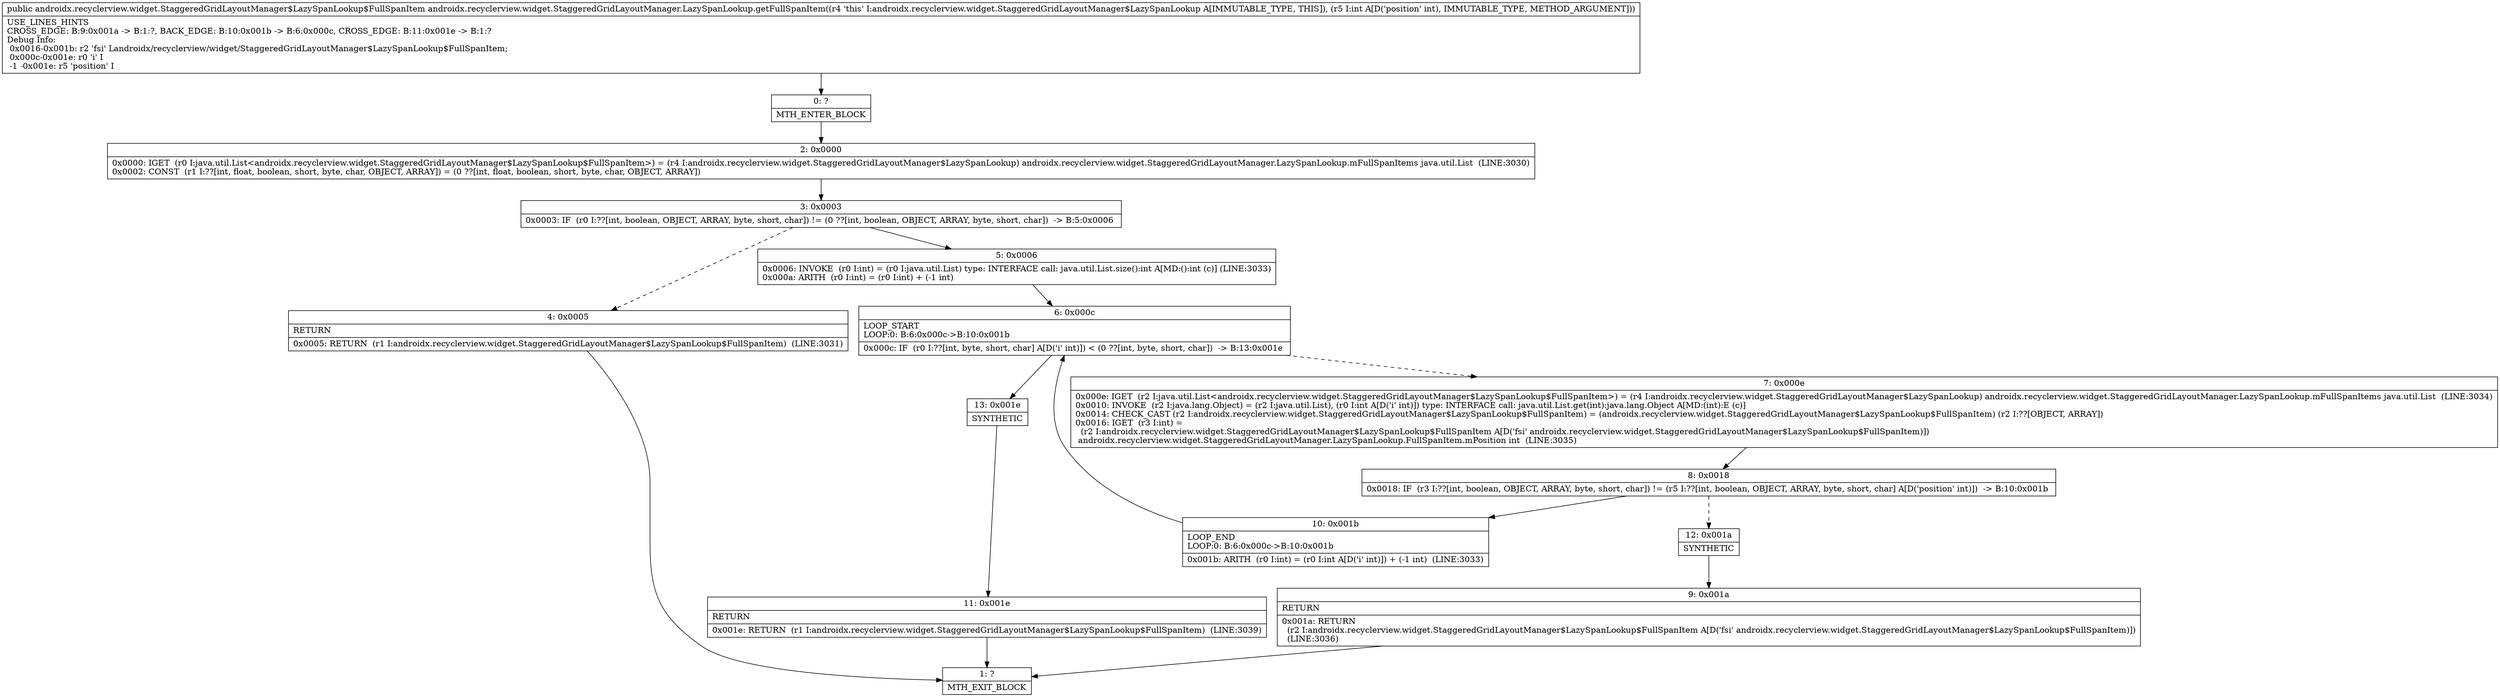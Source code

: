 digraph "CFG forandroidx.recyclerview.widget.StaggeredGridLayoutManager.LazySpanLookup.getFullSpanItem(I)Landroidx\/recyclerview\/widget\/StaggeredGridLayoutManager$LazySpanLookup$FullSpanItem;" {
Node_0 [shape=record,label="{0\:\ ?|MTH_ENTER_BLOCK\l}"];
Node_2 [shape=record,label="{2\:\ 0x0000|0x0000: IGET  (r0 I:java.util.List\<androidx.recyclerview.widget.StaggeredGridLayoutManager$LazySpanLookup$FullSpanItem\>) = (r4 I:androidx.recyclerview.widget.StaggeredGridLayoutManager$LazySpanLookup) androidx.recyclerview.widget.StaggeredGridLayoutManager.LazySpanLookup.mFullSpanItems java.util.List  (LINE:3030)\l0x0002: CONST  (r1 I:??[int, float, boolean, short, byte, char, OBJECT, ARRAY]) = (0 ??[int, float, boolean, short, byte, char, OBJECT, ARRAY]) \l}"];
Node_3 [shape=record,label="{3\:\ 0x0003|0x0003: IF  (r0 I:??[int, boolean, OBJECT, ARRAY, byte, short, char]) != (0 ??[int, boolean, OBJECT, ARRAY, byte, short, char])  \-\> B:5:0x0006 \l}"];
Node_4 [shape=record,label="{4\:\ 0x0005|RETURN\l|0x0005: RETURN  (r1 I:androidx.recyclerview.widget.StaggeredGridLayoutManager$LazySpanLookup$FullSpanItem)  (LINE:3031)\l}"];
Node_1 [shape=record,label="{1\:\ ?|MTH_EXIT_BLOCK\l}"];
Node_5 [shape=record,label="{5\:\ 0x0006|0x0006: INVOKE  (r0 I:int) = (r0 I:java.util.List) type: INTERFACE call: java.util.List.size():int A[MD:():int (c)] (LINE:3033)\l0x000a: ARITH  (r0 I:int) = (r0 I:int) + (\-1 int) \l}"];
Node_6 [shape=record,label="{6\:\ 0x000c|LOOP_START\lLOOP:0: B:6:0x000c\-\>B:10:0x001b\l|0x000c: IF  (r0 I:??[int, byte, short, char] A[D('i' int)]) \< (0 ??[int, byte, short, char])  \-\> B:13:0x001e \l}"];
Node_7 [shape=record,label="{7\:\ 0x000e|0x000e: IGET  (r2 I:java.util.List\<androidx.recyclerview.widget.StaggeredGridLayoutManager$LazySpanLookup$FullSpanItem\>) = (r4 I:androidx.recyclerview.widget.StaggeredGridLayoutManager$LazySpanLookup) androidx.recyclerview.widget.StaggeredGridLayoutManager.LazySpanLookup.mFullSpanItems java.util.List  (LINE:3034)\l0x0010: INVOKE  (r2 I:java.lang.Object) = (r2 I:java.util.List), (r0 I:int A[D('i' int)]) type: INTERFACE call: java.util.List.get(int):java.lang.Object A[MD:(int):E (c)]\l0x0014: CHECK_CAST (r2 I:androidx.recyclerview.widget.StaggeredGridLayoutManager$LazySpanLookup$FullSpanItem) = (androidx.recyclerview.widget.StaggeredGridLayoutManager$LazySpanLookup$FullSpanItem) (r2 I:??[OBJECT, ARRAY]) \l0x0016: IGET  (r3 I:int) = \l  (r2 I:androidx.recyclerview.widget.StaggeredGridLayoutManager$LazySpanLookup$FullSpanItem A[D('fsi' androidx.recyclerview.widget.StaggeredGridLayoutManager$LazySpanLookup$FullSpanItem)])\l androidx.recyclerview.widget.StaggeredGridLayoutManager.LazySpanLookup.FullSpanItem.mPosition int  (LINE:3035)\l}"];
Node_8 [shape=record,label="{8\:\ 0x0018|0x0018: IF  (r3 I:??[int, boolean, OBJECT, ARRAY, byte, short, char]) != (r5 I:??[int, boolean, OBJECT, ARRAY, byte, short, char] A[D('position' int)])  \-\> B:10:0x001b \l}"];
Node_10 [shape=record,label="{10\:\ 0x001b|LOOP_END\lLOOP:0: B:6:0x000c\-\>B:10:0x001b\l|0x001b: ARITH  (r0 I:int) = (r0 I:int A[D('i' int)]) + (\-1 int)  (LINE:3033)\l}"];
Node_12 [shape=record,label="{12\:\ 0x001a|SYNTHETIC\l}"];
Node_9 [shape=record,label="{9\:\ 0x001a|RETURN\l|0x001a: RETURN  \l  (r2 I:androidx.recyclerview.widget.StaggeredGridLayoutManager$LazySpanLookup$FullSpanItem A[D('fsi' androidx.recyclerview.widget.StaggeredGridLayoutManager$LazySpanLookup$FullSpanItem)])\l  (LINE:3036)\l}"];
Node_13 [shape=record,label="{13\:\ 0x001e|SYNTHETIC\l}"];
Node_11 [shape=record,label="{11\:\ 0x001e|RETURN\l|0x001e: RETURN  (r1 I:androidx.recyclerview.widget.StaggeredGridLayoutManager$LazySpanLookup$FullSpanItem)  (LINE:3039)\l}"];
MethodNode[shape=record,label="{public androidx.recyclerview.widget.StaggeredGridLayoutManager$LazySpanLookup$FullSpanItem androidx.recyclerview.widget.StaggeredGridLayoutManager.LazySpanLookup.getFullSpanItem((r4 'this' I:androidx.recyclerview.widget.StaggeredGridLayoutManager$LazySpanLookup A[IMMUTABLE_TYPE, THIS]), (r5 I:int A[D('position' int), IMMUTABLE_TYPE, METHOD_ARGUMENT]))  | USE_LINES_HINTS\lCROSS_EDGE: B:9:0x001a \-\> B:1:?, BACK_EDGE: B:10:0x001b \-\> B:6:0x000c, CROSS_EDGE: B:11:0x001e \-\> B:1:?\lDebug Info:\l  0x0016\-0x001b: r2 'fsi' Landroidx\/recyclerview\/widget\/StaggeredGridLayoutManager$LazySpanLookup$FullSpanItem;\l  0x000c\-0x001e: r0 'i' I\l  \-1 \-0x001e: r5 'position' I\l}"];
MethodNode -> Node_0;Node_0 -> Node_2;
Node_2 -> Node_3;
Node_3 -> Node_4[style=dashed];
Node_3 -> Node_5;
Node_4 -> Node_1;
Node_5 -> Node_6;
Node_6 -> Node_7[style=dashed];
Node_6 -> Node_13;
Node_7 -> Node_8;
Node_8 -> Node_10;
Node_8 -> Node_12[style=dashed];
Node_10 -> Node_6;
Node_12 -> Node_9;
Node_9 -> Node_1;
Node_13 -> Node_11;
Node_11 -> Node_1;
}

